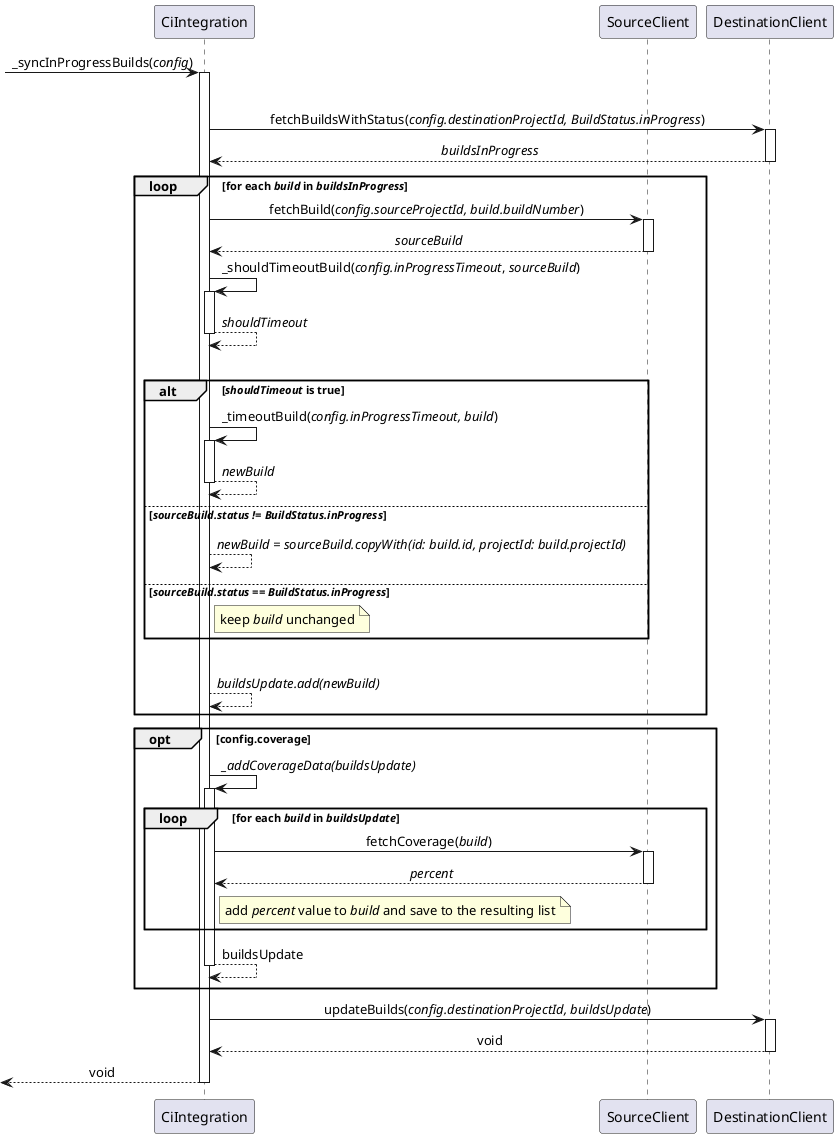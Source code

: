 @startuml resync_builds_stage_sequence_diagram
'https://plantuml.com/sequence-diagram

skinparam SequenceMessageAlignment center

participant CiIntegration
participant SourceClient
participant DestinationClient

?-> CiIntegration ++ : _syncInProgressBuilds(//config//)
|||
CiIntegration -> DestinationClient ++ : fetchBuildsWithStatus(//config.destinationProjectId, BuildStatus.inProgress//)
return //buildsInProgress//

loop for each //build// in //buildsInProgress//
    CiIntegration -> SourceClient ++ : fetchBuild(//config.sourceProjectId, build.buildNumber//)
    return //sourceBuild//
    CiIntegration -> CiIntegration ++ : _shouldTimeoutBuild(//config.inProgressTimeout//, //sourceBuild//)
    return //shouldTimeout//
    |||
    alt //shouldTimeout// is true
        ||8||
        CiIntegration -> CiIntegration ++ : _timeoutBuild(//config.inProgressTimeout, build//)
        return //newBuild//
        ||8||
    else //sourceBuild.status != BuildStatus.inProgress//
        ||8||
        CiIntegration --> CiIntegration : //newBuild = sourceBuild.copyWith(id: build.id, projectId: build.projectId)//
        ||8||
    else //sourceBuild.status == BuildStatus.inProgress//
        note right of CiIntegration: keep //build// unchanged
    end
    |||
    CiIntegration --> CiIntegration : //buildsUpdate.add(newBuild)//
end

opt config.coverage
    ||8||
    CiIntegration -> CiIntegration ++ : //_addCoverageData(buildsUpdate)//
    loop for each //build// in //buildsUpdate//
        CiIntegration -> SourceClient ++ : fetchCoverage(//build//)
        return //percent//
        note right of CiIntegration: add //percent// value to //build// and save to the resulting list
    end
    return buildsUpdate
    ||8||
end

CiIntegration -> DestinationClient ++ : updateBuilds(//config.destinationProjectId, buildsUpdate//)
return void

return void

@enduml